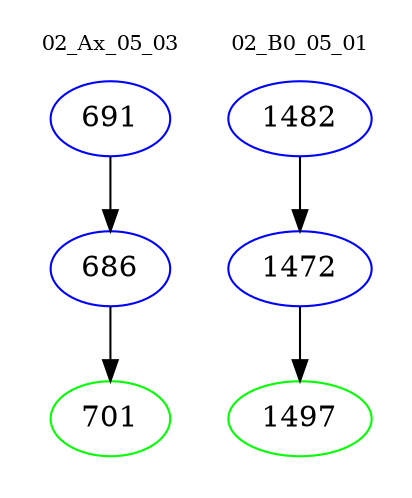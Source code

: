 digraph{
subgraph cluster_0 {
color = white
label = "02_Ax_05_03";
fontsize=10;
T0_691 [label="691", color="blue"]
T0_691 -> T0_686 [color="black"]
T0_686 [label="686", color="blue"]
T0_686 -> T0_701 [color="black"]
T0_701 [label="701", color="green"]
}
subgraph cluster_1 {
color = white
label = "02_B0_05_01";
fontsize=10;
T1_1482 [label="1482", color="blue"]
T1_1482 -> T1_1472 [color="black"]
T1_1472 [label="1472", color="blue"]
T1_1472 -> T1_1497 [color="black"]
T1_1497 [label="1497", color="green"]
}
}
